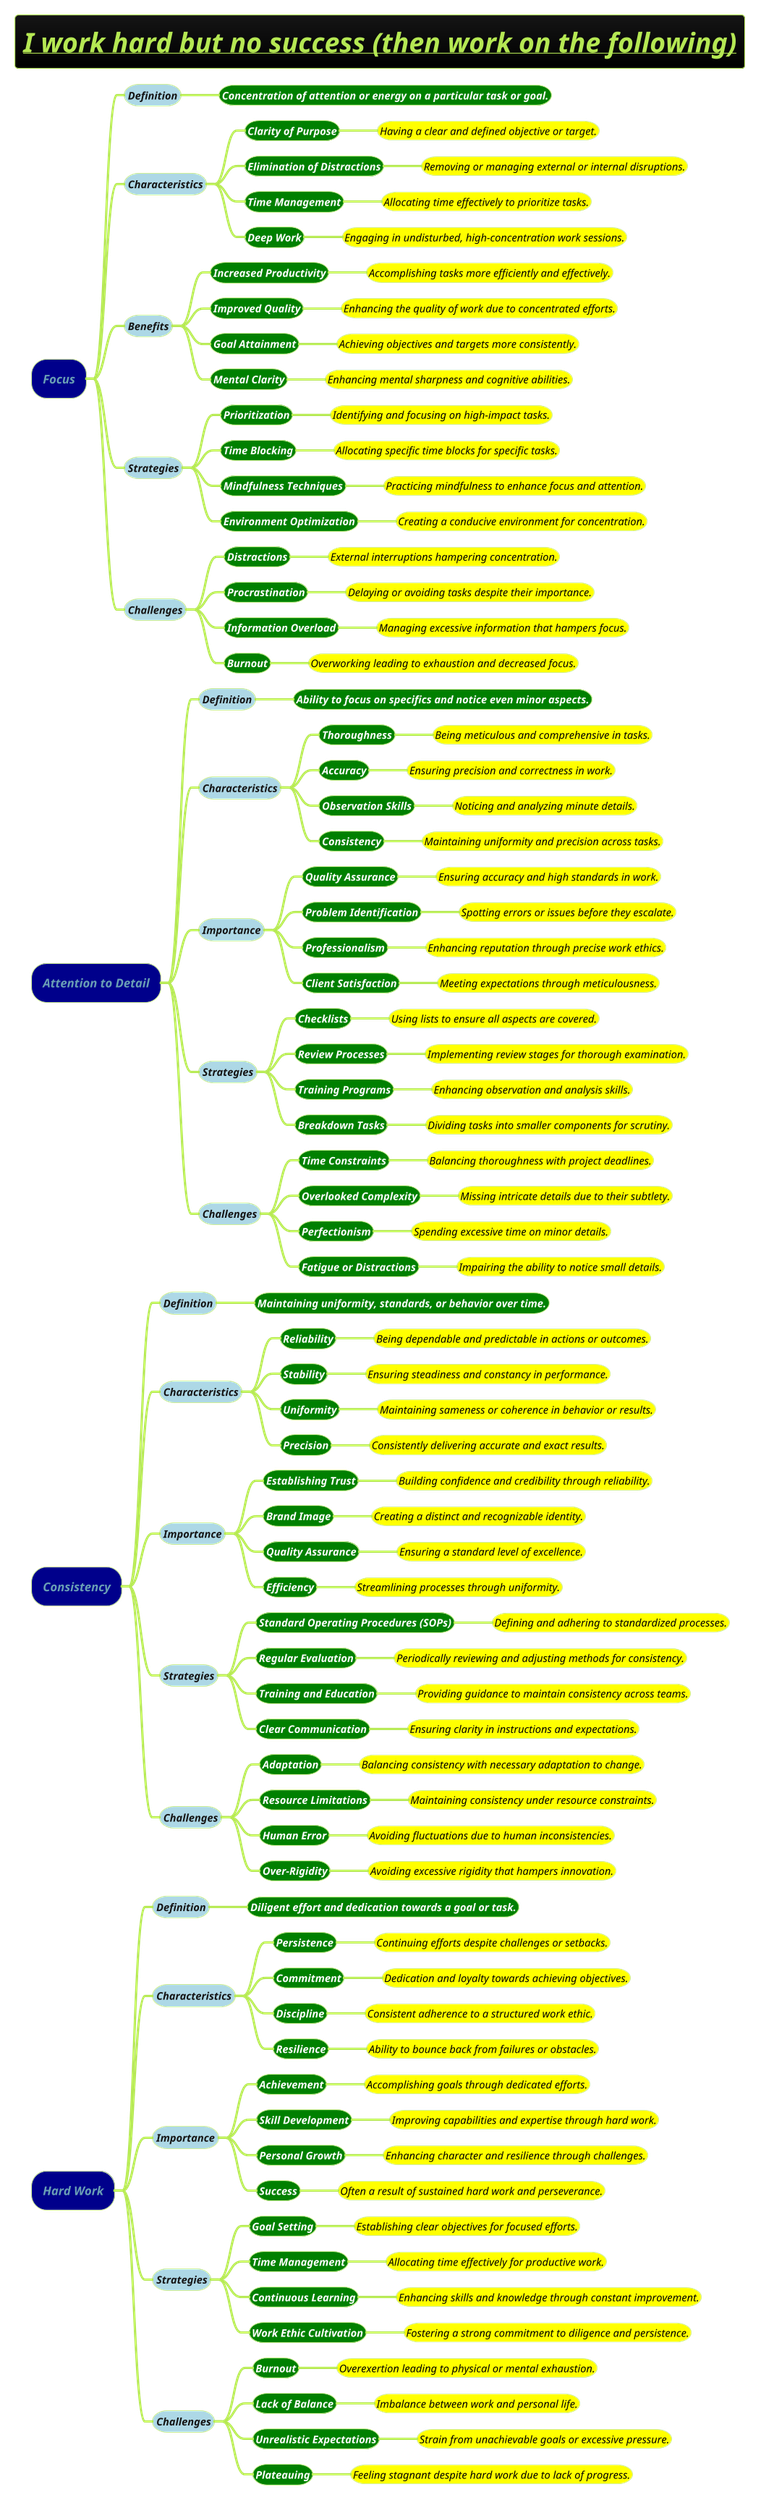 @startmindmap
title =<b><u><i>I work hard but no success (then work on the following)
!theme hacker

*[#darkblue] <i>Focus
**[#lightblue] <i>Definition
***[#green] <size:14><color #white><i><b>Concentration of attention or energy on a particular task or goal.
**[#lightblue] <i>Characteristics
***[#green] <size:14><color #white><i><b>Clarity of Purpose
****[#yellow] <size:14><color #black><i>Having a clear and defined objective or target.
***[#green] <size:14><color #white><i><b>Elimination of Distractions
****[#yellow] <size:14><color #black><i>Removing or managing external or internal disruptions.
***[#green] <size:14><color #white><i><b>Time Management
****[#yellow] <size:14><color #black><i>Allocating time effectively to prioritize tasks.
***[#green] <size:14><color #white><i><b>Deep Work
****[#yellow] <size:14><color #black><i>Engaging in undisturbed, high-concentration work sessions.
**[#lightblue] <i>Benefits
***[#green] <size:14><color #white><i><b>Increased Productivity
****[#yellow] <size:14><color #black><i>Accomplishing tasks more efficiently and effectively.
***[#green] <size:14><color #white><i><b>Improved Quality
****[#yellow] <size:14><color #black><i>Enhancing the quality of work due to concentrated efforts.
***[#green] <size:14><color #white><i><b>Goal Attainment
****[#yellow] <size:14><color #black><i>Achieving objectives and targets more consistently.
***[#green] <size:14><color #white><i><b>Mental Clarity
****[#yellow] <size:14><color #black><i>Enhancing mental sharpness and cognitive abilities.
**[#lightblue] <i>Strategies
***[#green] <size:14><color #white><i><b>Prioritization
****[#yellow] <size:14><color #black><i>Identifying and focusing on high-impact tasks.
***[#green] <size:14><color #white><i><b>Time Blocking
****[#yellow] <size:14><color #black><i>Allocating specific time blocks for specific tasks.
***[#green] <size:14><color #white><i><b>Mindfulness Techniques
****[#yellow] <size:14><color #black><i>Practicing mindfulness to enhance focus and attention.
***[#green] <size:14><color #white><i><b>Environment Optimization
****[#yellow] <size:14><color #black><i>Creating a conducive environment for concentration.
**[#lightblue] <i>Challenges
***[#green] <size:14><color #white><i><b>Distractions
****[#yellow] <size:14><color #black><i>External interruptions hampering concentration.
***[#green] <size:14><color #white><i><b>Procrastination
****[#yellow] <size:14><color #black><i>Delaying or avoiding tasks despite their importance.
***[#green] <size:14><color #white><i><b>Information Overload
****[#yellow] <size:14><color #black><i>Managing excessive information that hampers focus.
***[#green] <size:14><color #white><i><b>Burnout
****[#yellow] <size:14><color #black><i>Overworking leading to exhaustion and decreased focus.


*[#darkblue] <i>Attention to Detail
**[#lightblue] <i>Definition
***[#green] <size:14><color #white><i><b>Ability to focus on specifics and notice even minor aspects.
**[#lightblue] <i>Characteristics
***[#green] <size:14><color #white><i><b>Thoroughness
****[#yellow] <size:14><color #black><i>Being meticulous and comprehensive in tasks.
***[#green] <size:14><color #white><i><b>Accuracy
****[#yellow] <size:14><color #black><i>Ensuring precision and correctness in work.
***[#green] <size:14><color #white><i><b>Observation Skills
****[#yellow] <size:14><color #black><i>Noticing and analyzing minute details.
***[#green] <size:14><color #white><i><b>Consistency
****[#yellow] <size:14><color #black><i>Maintaining uniformity and precision across tasks.
**[#lightblue] <i>Importance
***[#green] <size:14><color #white><i><b>Quality Assurance
****[#yellow] <size:14><color #black><i>Ensuring accuracy and high standards in work.
***[#green] <size:14><color #white><i><b>Problem Identification
****[#yellow] <size:14><color #black><i>Spotting errors or issues before they escalate.
***[#green] <size:14><color #white><i><b>Professionalism
****[#yellow] <size:14><color #black><i>Enhancing reputation through precise work ethics.
***[#green] <size:14><color #white><i><b>Client Satisfaction
****[#yellow] <size:14><color #black><i>Meeting expectations through meticulousness.
**[#lightblue] <i>Strategies
***[#green] <size:14><color #white><i><b>Checklists
****[#yellow] <size:14><color #black><i>Using lists to ensure all aspects are covered.
***[#green] <size:14><color #white><i><b>Review Processes
****[#yellow] <size:14><color #black><i>Implementing review stages for thorough examination.
***[#green] <size:14><color #white><i><b>Training Programs
****[#yellow] <size:14><color #black><i>Enhancing observation and analysis skills.
***[#green] <size:14><color #white><i><b>Breakdown Tasks
****[#yellow] <size:14><color #black><i>Dividing tasks into smaller components for scrutiny.
**[#lightblue] <i>Challenges
***[#green] <size:14><color #white><i><b>Time Constraints
****[#yellow] <size:14><color #black><i>Balancing thoroughness with project deadlines.
***[#green] <size:14><color #white><i><b>Overlooked Complexity
****[#yellow] <size:14><color #black><i>Missing intricate details due to their subtlety.
***[#green] <size:14><color #white><i><b>Perfectionism
****[#yellow] <size:14><color #black><i>Spending excessive time on minor details.
***[#green] <size:14><color #white><i><b>Fatigue or Distractions
****[#yellow] <size:14><color #black><i>Impairing the ability to notice small details.


*[#darkblue] <i>Consistency
**[#lightblue] <i>Definition
***[#green] <size:14><color #white><i><b>Maintaining uniformity, standards, or behavior over time.
**[#lightblue] <i>Characteristics
***[#green] <size:14><color #white><i><b>Reliability
****[#yellow] <size:14><color #black><i>Being dependable and predictable in actions or outcomes.
***[#green] <size:14><color #white><i><b>Stability
****[#yellow] <size:14><color #black><i>Ensuring steadiness and constancy in performance.
***[#green] <size:14><color #white><i><b>Uniformity
****[#yellow] <size:14><color #black><i>Maintaining sameness or coherence in behavior or results.
***[#green] <size:14><color #white><i><b>Precision
****[#yellow] <size:14><color #black><i>Consistently delivering accurate and exact results.
**[#lightblue] <i>Importance
***[#green] <size:14><color #white><i><b>Establishing Trust
****[#yellow] <size:14><color #black><i>Building confidence and credibility through reliability.
***[#green] <size:14><color #white><i><b>Brand Image
****[#yellow] <size:14><color #black><i>Creating a distinct and recognizable identity.
***[#green] <size:14><color #white><i><b>Quality Assurance
****[#yellow] <size:14><color #black><i>Ensuring a standard level of excellence.
***[#green] <size:14><color #white><i><b>Efficiency
****[#yellow] <size:14><color #black><i>Streamlining processes through uniformity.
**[#lightblue] <i>Strategies
***[#green] <size:14><color #white><i><b>Standard Operating Procedures (SOPs)
****[#yellow] <size:14><color #black><i>Defining and adhering to standardized processes.
***[#green] <size:14><color #white><i><b>Regular Evaluation
****[#yellow] <size:14><color #black><i>Periodically reviewing and adjusting methods for consistency.
***[#green] <size:14><color #white><i><b>Training and Education
****[#yellow] <size:14><color #black><i>Providing guidance to maintain consistency across teams.
***[#green] <size:14><color #white><i><b>Clear Communication
****[#yellow] <size:14><color #black><i>Ensuring clarity in instructions and expectations.
**[#lightblue] <i>Challenges
***[#green] <size:14><color #white><i><b>Adaptation
****[#yellow] <size:14><color #black><i>Balancing consistency with necessary adaptation to change.
***[#green] <size:14><color #white><i><b>Resource Limitations
****[#yellow] <size:14><color #black><i>Maintaining consistency under resource constraints.
***[#green] <size:14><color #white><i><b>Human Error
****[#yellow] <size:14><color #black><i>Avoiding fluctuations due to human inconsistencies.
***[#green] <size:14><color #white><i><b>Over-Rigidity
****[#yellow] <size:14><color #black><i>Avoiding excessive rigidity that hampers innovation.



*[#darkblue] <i>Hard Work
**[#lightblue] <i>Definition
***[#green] <size:14><color #white><i><b>Diligent effort and dedication towards a goal or task.
**[#lightblue] <i>Characteristics
***[#green] <size:14><color #white><i><b>Persistence
****[#yellow] <size:14><color #black><i>Continuing efforts despite challenges or setbacks.
***[#green] <size:14><color #white><i><b>Commitment
****[#yellow] <size:14><color #black><i>Dedication and loyalty towards achieving objectives.
***[#green] <size:14><color #white><i><b>Discipline
****[#yellow] <size:14><color #black><i>Consistent adherence to a structured work ethic.
***[#green] <size:14><color #white><i><b>Resilience
****[#yellow] <size:14><color #black><i>Ability to bounce back from failures or obstacles.
**[#lightblue] <i>Importance
***[#green] <size:14><color #white><i><b>Achievement
****[#yellow] <size:14><color #black><i>Accomplishing goals through dedicated efforts.
***[#green] <size:14><color #white><i><b>Skill Development
****[#yellow] <size:14><color #black><i>Improving capabilities and expertise through hard work.
***[#green] <size:14><color #white><i><b>Personal Growth
****[#yellow] <size:14><color #black><i>Enhancing character and resilience through challenges.
***[#green] <size:14><color #white><i><b>Success
****[#yellow] <size:14><color #black><i>Often a result of sustained hard work and perseverance.
**[#lightblue] <i>Strategies
***[#green] <size:14><color #white><i><b>Goal Setting
****[#yellow] <size:14><color #black><i>Establishing clear objectives for focused efforts.
***[#green] <size:14><color #white><i><b>Time Management
****[#yellow] <size:14><color #black><i>Allocating time effectively for productive work.
***[#green] <size:14><color #white><i><b>Continuous Learning
****[#yellow] <size:14><color #black><i>Enhancing skills and knowledge through constant improvement.
***[#green] <size:14><color #white><i><b>Work Ethic Cultivation
****[#yellow] <size:14><color #black><i>Fostering a strong commitment to diligence and persistence.
**[#lightblue] <i>Challenges
***[#green] <size:14><color #white><i><b>Burnout
****[#yellow] <size:14><color #black><i>Overexertion leading to physical or mental exhaustion.
***[#green] <size:14><color #white><i><b>Lack of Balance
****[#yellow] <size:14><color #black><i>Imbalance between work and personal life.
***[#green] <size:14><color #white><i><b>Unrealistic Expectations
****[#yellow] <size:14><color #black><i>Strain from unachievable goals or excessive pressure.
***[#green] <size:14><color #white><i><b>Plateauing
****[#yellow] <size:14><color #black><i>Feeling stagnant despite hard work due to lack of progress.

@endmindmap
